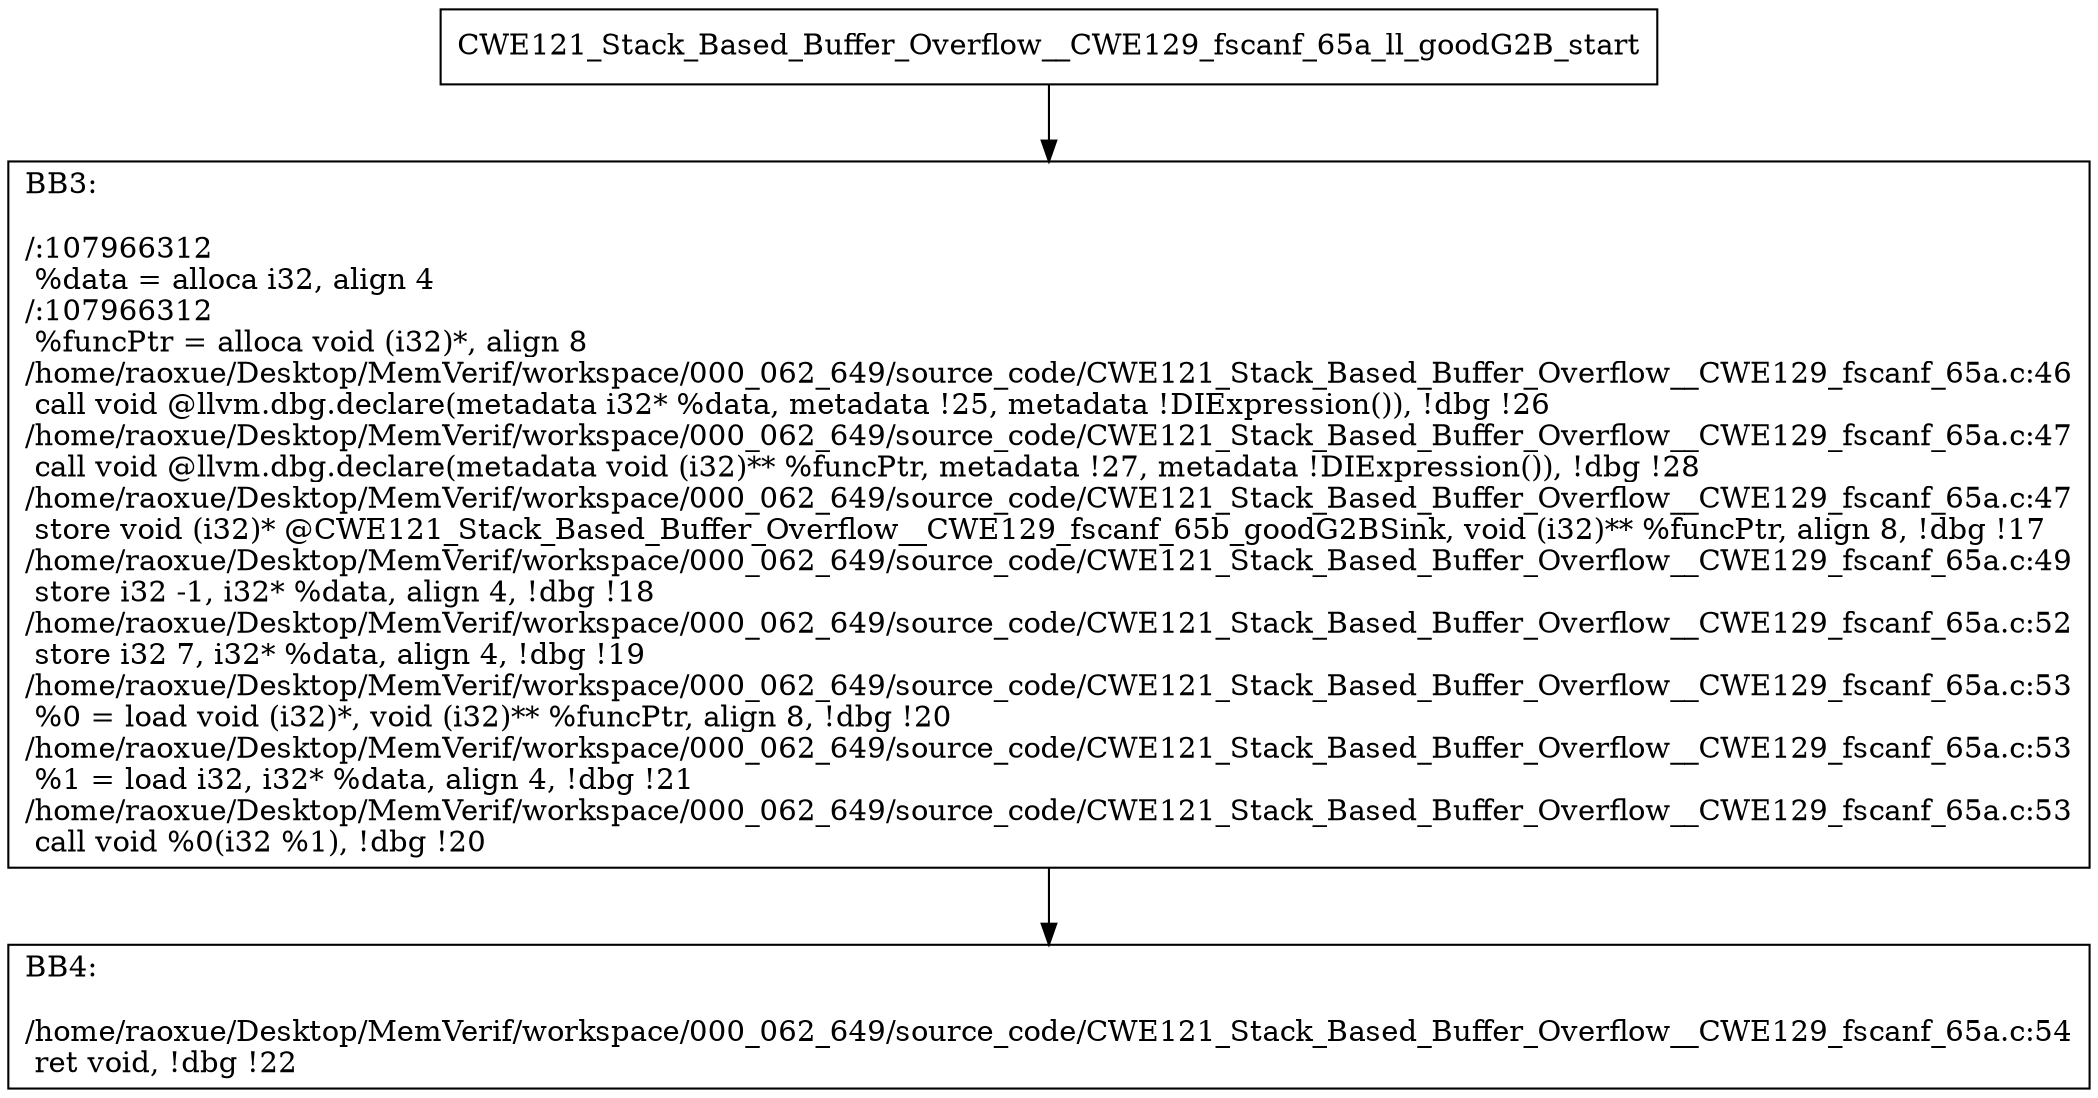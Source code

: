 digraph "CFG for'CWE121_Stack_Based_Buffer_Overflow__CWE129_fscanf_65a_ll_goodG2B' function" {
	BBCWE121_Stack_Based_Buffer_Overflow__CWE129_fscanf_65a_ll_goodG2B_start[shape=record,label="{CWE121_Stack_Based_Buffer_Overflow__CWE129_fscanf_65a_ll_goodG2B_start}"];
	BBCWE121_Stack_Based_Buffer_Overflow__CWE129_fscanf_65a_ll_goodG2B_start-> CWE121_Stack_Based_Buffer_Overflow__CWE129_fscanf_65a_ll_goodG2BBB3;
	CWE121_Stack_Based_Buffer_Overflow__CWE129_fscanf_65a_ll_goodG2BBB3 [shape=record, label="{BB3:\l\l/:107966312\l
  %data = alloca i32, align 4\l
/:107966312\l
  %funcPtr = alloca void (i32)*, align 8\l
/home/raoxue/Desktop/MemVerif/workspace/000_062_649/source_code/CWE121_Stack_Based_Buffer_Overflow__CWE129_fscanf_65a.c:46\l
  call void @llvm.dbg.declare(metadata i32* %data, metadata !25, metadata !DIExpression()), !dbg !26\l
/home/raoxue/Desktop/MemVerif/workspace/000_062_649/source_code/CWE121_Stack_Based_Buffer_Overflow__CWE129_fscanf_65a.c:47\l
  call void @llvm.dbg.declare(metadata void (i32)** %funcPtr, metadata !27, metadata !DIExpression()), !dbg !28\l
/home/raoxue/Desktop/MemVerif/workspace/000_062_649/source_code/CWE121_Stack_Based_Buffer_Overflow__CWE129_fscanf_65a.c:47\l
  store void (i32)* @CWE121_Stack_Based_Buffer_Overflow__CWE129_fscanf_65b_goodG2BSink, void (i32)** %funcPtr, align 8, !dbg !17\l
/home/raoxue/Desktop/MemVerif/workspace/000_062_649/source_code/CWE121_Stack_Based_Buffer_Overflow__CWE129_fscanf_65a.c:49\l
  store i32 -1, i32* %data, align 4, !dbg !18\l
/home/raoxue/Desktop/MemVerif/workspace/000_062_649/source_code/CWE121_Stack_Based_Buffer_Overflow__CWE129_fscanf_65a.c:52\l
  store i32 7, i32* %data, align 4, !dbg !19\l
/home/raoxue/Desktop/MemVerif/workspace/000_062_649/source_code/CWE121_Stack_Based_Buffer_Overflow__CWE129_fscanf_65a.c:53\l
  %0 = load void (i32)*, void (i32)** %funcPtr, align 8, !dbg !20\l
/home/raoxue/Desktop/MemVerif/workspace/000_062_649/source_code/CWE121_Stack_Based_Buffer_Overflow__CWE129_fscanf_65a.c:53\l
  %1 = load i32, i32* %data, align 4, !dbg !21\l
/home/raoxue/Desktop/MemVerif/workspace/000_062_649/source_code/CWE121_Stack_Based_Buffer_Overflow__CWE129_fscanf_65a.c:53\l
  call void %0(i32 %1), !dbg !20\l
}"];
	CWE121_Stack_Based_Buffer_Overflow__CWE129_fscanf_65a_ll_goodG2BBB3-> CWE121_Stack_Based_Buffer_Overflow__CWE129_fscanf_65a_ll_goodG2BBB4;
	CWE121_Stack_Based_Buffer_Overflow__CWE129_fscanf_65a_ll_goodG2BBB4 [shape=record, label="{BB4:\l\l/home/raoxue/Desktop/MemVerif/workspace/000_062_649/source_code/CWE121_Stack_Based_Buffer_Overflow__CWE129_fscanf_65a.c:54\l
  ret void, !dbg !22\l
}"];
}
